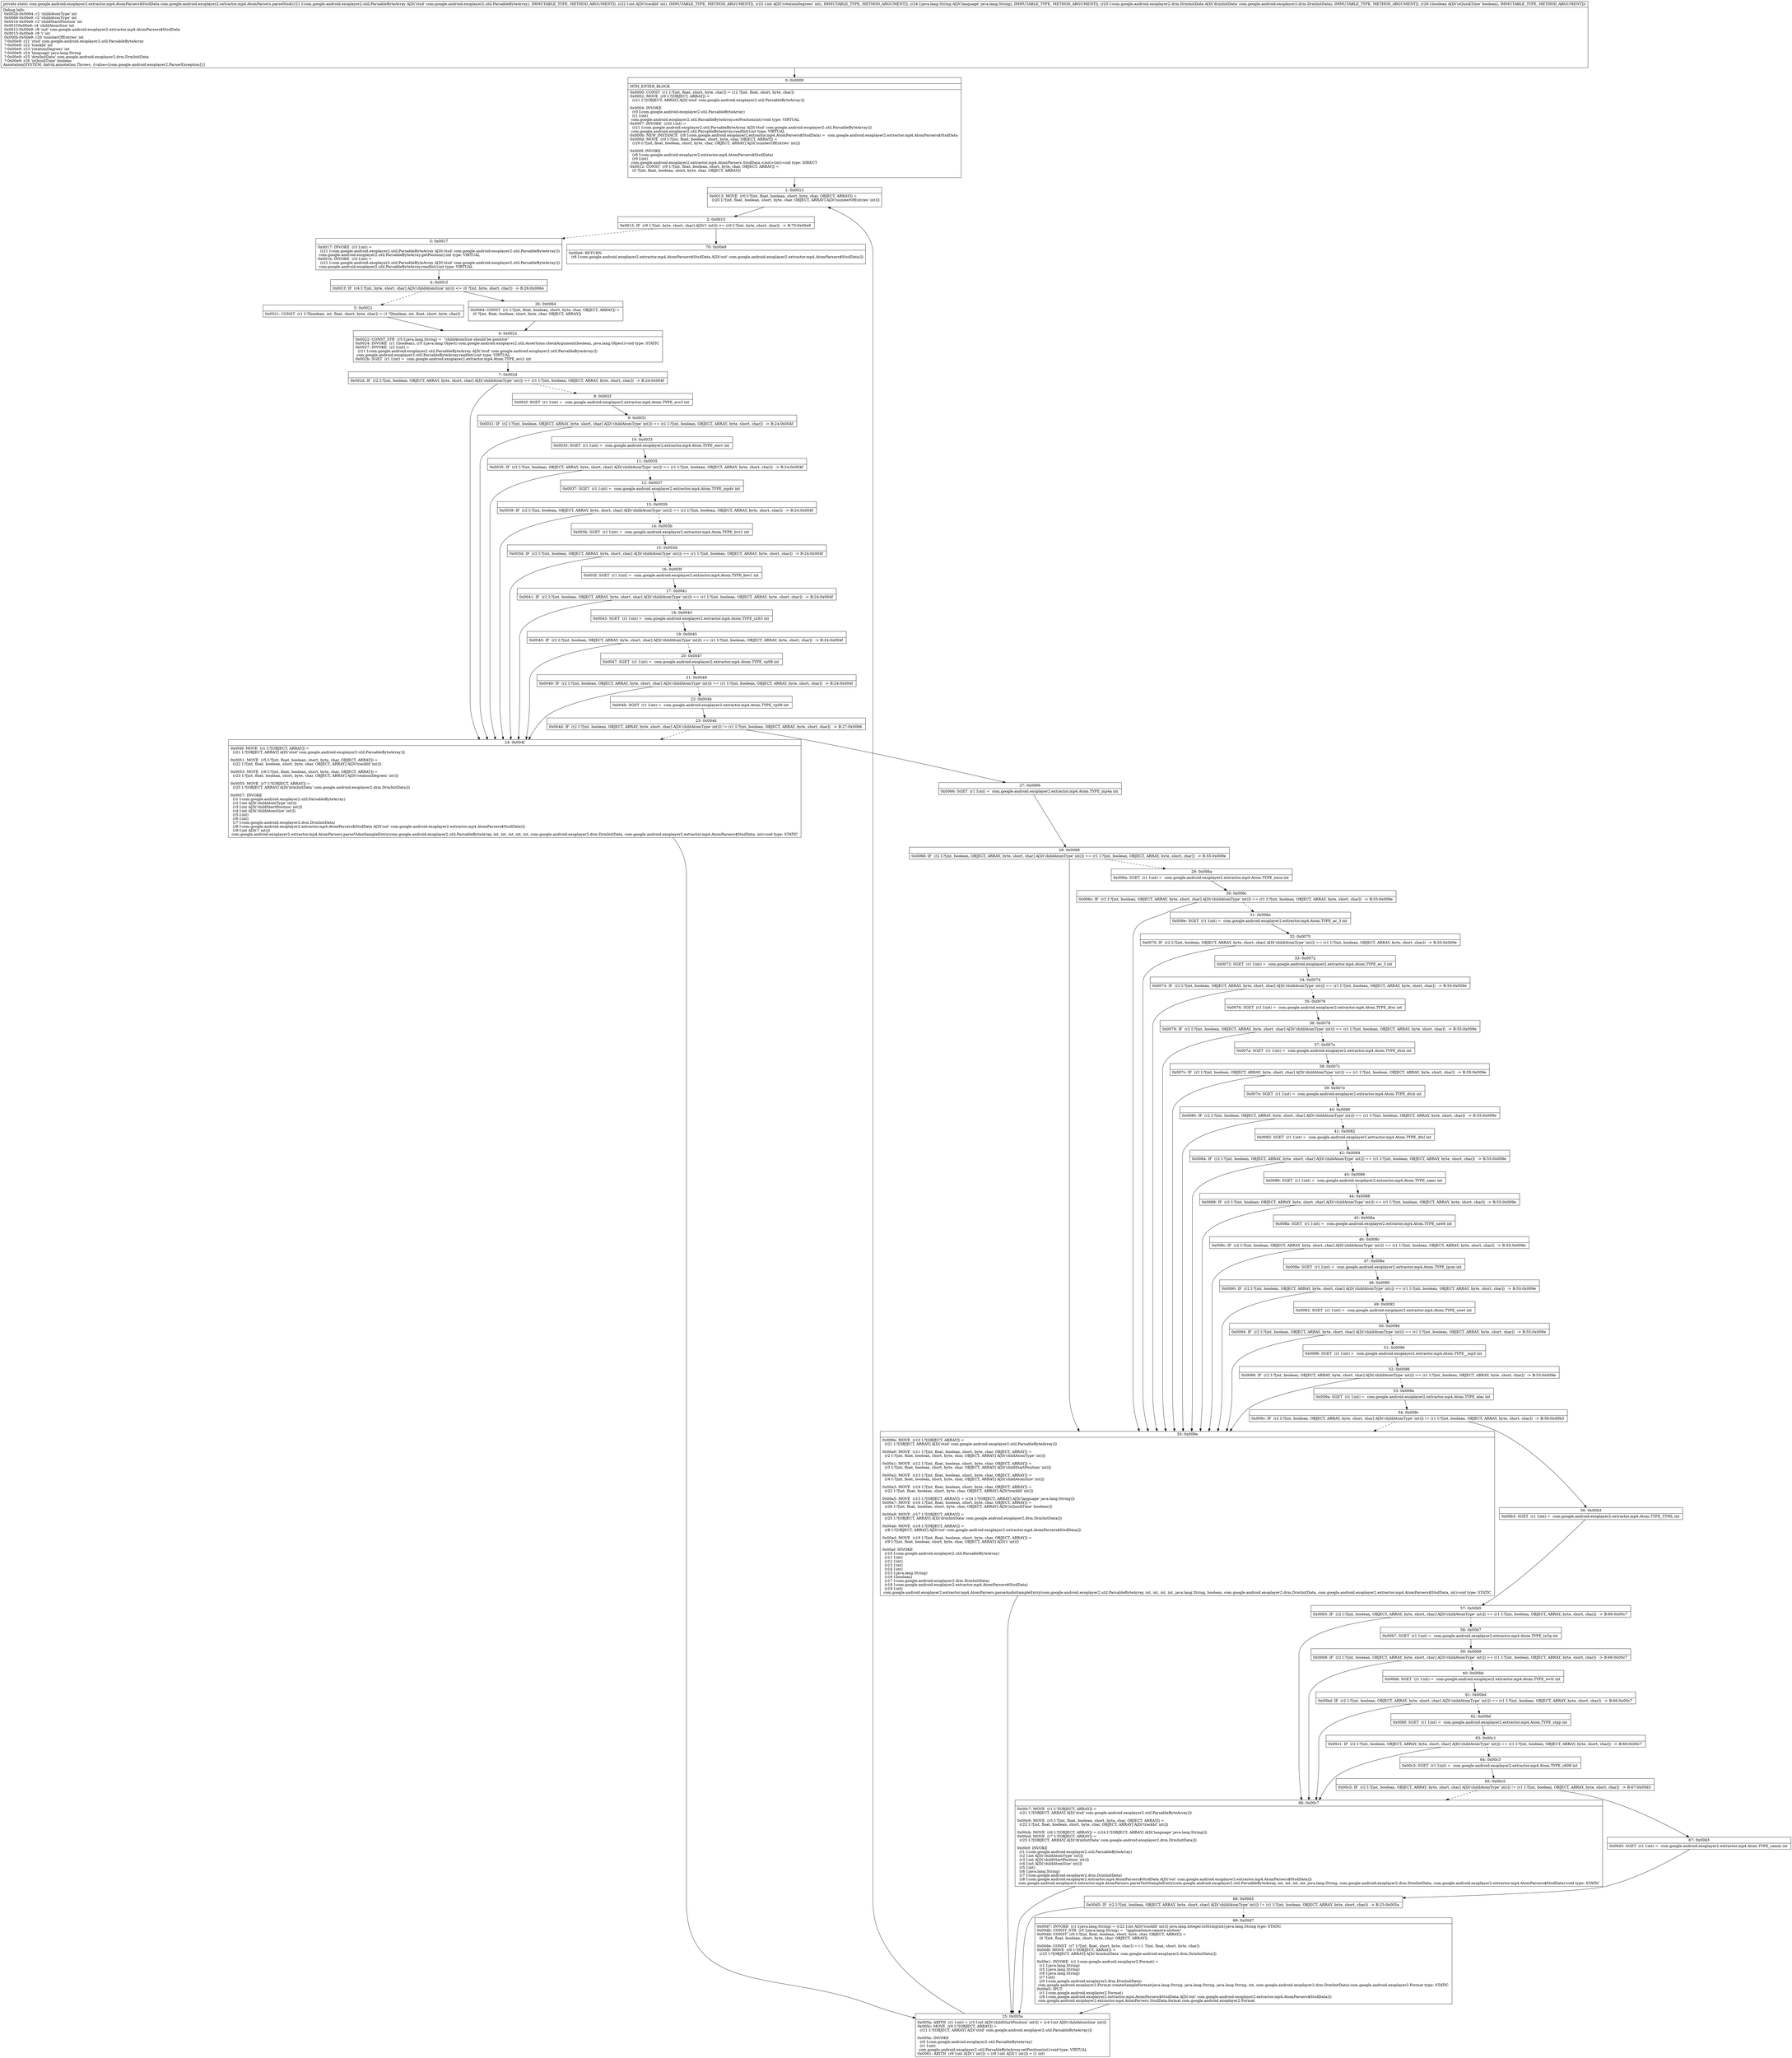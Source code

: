 digraph "CFG forcom.google.android.exoplayer2.extractor.mp4.AtomParsers.parseStsd(Lcom\/google\/android\/exoplayer2\/util\/ParsableByteArray;IILjava\/lang\/String;Lcom\/google\/android\/exoplayer2\/drm\/DrmInitData;Z)Lcom\/google\/android\/exoplayer2\/extractor\/mp4\/AtomParsers$StsdData;" {
Node_0 [shape=record,label="{0\:\ 0x0000|MTH_ENTER_BLOCK\l|0x0000: CONST  (r1 I:?[int, float, short, byte, char]) = (12 ?[int, float, short, byte, char]) \l0x0002: MOVE  (r0 I:?[OBJECT, ARRAY]) = \l  (r21 I:?[OBJECT, ARRAY] A[D('stsd' com.google.android.exoplayer2.util.ParsableByteArray)])\l \l0x0004: INVOKE  \l  (r0 I:com.google.android.exoplayer2.util.ParsableByteArray)\l  (r1 I:int)\l com.google.android.exoplayer2.util.ParsableByteArray.setPosition(int):void type: VIRTUAL \l0x0007: INVOKE  (r20 I:int) = \l  (r21 I:com.google.android.exoplayer2.util.ParsableByteArray A[D('stsd' com.google.android.exoplayer2.util.ParsableByteArray)])\l com.google.android.exoplayer2.util.ParsableByteArray.readInt():int type: VIRTUAL \l0x000b: NEW_INSTANCE  (r8 I:com.google.android.exoplayer2.extractor.mp4.AtomParsers$StsdData) =  com.google.android.exoplayer2.extractor.mp4.AtomParsers$StsdData \l0x000d: MOVE  (r0 I:?[int, float, boolean, short, byte, char, OBJECT, ARRAY]) = \l  (r20 I:?[int, float, boolean, short, byte, char, OBJECT, ARRAY] A[D('numberOfEntries' int)])\l \l0x000f: INVOKE  \l  (r8 I:com.google.android.exoplayer2.extractor.mp4.AtomParsers$StsdData)\l  (r0 I:int)\l com.google.android.exoplayer2.extractor.mp4.AtomParsers.StsdData.\<init\>(int):void type: DIRECT \l0x0012: CONST  (r9 I:?[int, float, boolean, short, byte, char, OBJECT, ARRAY]) = \l  (0 ?[int, float, boolean, short, byte, char, OBJECT, ARRAY])\l \l}"];
Node_1 [shape=record,label="{1\:\ 0x0013|0x0013: MOVE  (r0 I:?[int, float, boolean, short, byte, char, OBJECT, ARRAY]) = \l  (r20 I:?[int, float, boolean, short, byte, char, OBJECT, ARRAY] A[D('numberOfEntries' int)])\l \l}"];
Node_2 [shape=record,label="{2\:\ 0x0015|0x0015: IF  (r9 I:?[int, byte, short, char] A[D('i' int)]) \>= (r0 I:?[int, byte, short, char])  \-\> B:70:0x00e9 \l}"];
Node_3 [shape=record,label="{3\:\ 0x0017|0x0017: INVOKE  (r3 I:int) = \l  (r21 I:com.google.android.exoplayer2.util.ParsableByteArray A[D('stsd' com.google.android.exoplayer2.util.ParsableByteArray)])\l com.google.android.exoplayer2.util.ParsableByteArray.getPosition():int type: VIRTUAL \l0x001b: INVOKE  (r4 I:int) = \l  (r21 I:com.google.android.exoplayer2.util.ParsableByteArray A[D('stsd' com.google.android.exoplayer2.util.ParsableByteArray)])\l com.google.android.exoplayer2.util.ParsableByteArray.readInt():int type: VIRTUAL \l}"];
Node_4 [shape=record,label="{4\:\ 0x001f|0x001f: IF  (r4 I:?[int, byte, short, char] A[D('childAtomSize' int)]) \<= (0 ?[int, byte, short, char])  \-\> B:26:0x0064 \l}"];
Node_5 [shape=record,label="{5\:\ 0x0021|0x0021: CONST  (r1 I:?[boolean, int, float, short, byte, char]) = (1 ?[boolean, int, float, short, byte, char]) \l}"];
Node_6 [shape=record,label="{6\:\ 0x0022|0x0022: CONST_STR  (r5 I:java.lang.String) =  \"childAtomSize should be positive\" \l0x0024: INVOKE  (r1 I:boolean), (r5 I:java.lang.Object) com.google.android.exoplayer2.util.Assertions.checkArgument(boolean, java.lang.Object):void type: STATIC \l0x0027: INVOKE  (r2 I:int) = \l  (r21 I:com.google.android.exoplayer2.util.ParsableByteArray A[D('stsd' com.google.android.exoplayer2.util.ParsableByteArray)])\l com.google.android.exoplayer2.util.ParsableByteArray.readInt():int type: VIRTUAL \l0x002b: SGET  (r1 I:int) =  com.google.android.exoplayer2.extractor.mp4.Atom.TYPE_avc1 int \l}"];
Node_7 [shape=record,label="{7\:\ 0x002d|0x002d: IF  (r2 I:?[int, boolean, OBJECT, ARRAY, byte, short, char] A[D('childAtomType' int)]) == (r1 I:?[int, boolean, OBJECT, ARRAY, byte, short, char])  \-\> B:24:0x004f \l}"];
Node_8 [shape=record,label="{8\:\ 0x002f|0x002f: SGET  (r1 I:int) =  com.google.android.exoplayer2.extractor.mp4.Atom.TYPE_avc3 int \l}"];
Node_9 [shape=record,label="{9\:\ 0x0031|0x0031: IF  (r2 I:?[int, boolean, OBJECT, ARRAY, byte, short, char] A[D('childAtomType' int)]) == (r1 I:?[int, boolean, OBJECT, ARRAY, byte, short, char])  \-\> B:24:0x004f \l}"];
Node_10 [shape=record,label="{10\:\ 0x0033|0x0033: SGET  (r1 I:int) =  com.google.android.exoplayer2.extractor.mp4.Atom.TYPE_encv int \l}"];
Node_11 [shape=record,label="{11\:\ 0x0035|0x0035: IF  (r2 I:?[int, boolean, OBJECT, ARRAY, byte, short, char] A[D('childAtomType' int)]) == (r1 I:?[int, boolean, OBJECT, ARRAY, byte, short, char])  \-\> B:24:0x004f \l}"];
Node_12 [shape=record,label="{12\:\ 0x0037|0x0037: SGET  (r1 I:int) =  com.google.android.exoplayer2.extractor.mp4.Atom.TYPE_mp4v int \l}"];
Node_13 [shape=record,label="{13\:\ 0x0039|0x0039: IF  (r2 I:?[int, boolean, OBJECT, ARRAY, byte, short, char] A[D('childAtomType' int)]) == (r1 I:?[int, boolean, OBJECT, ARRAY, byte, short, char])  \-\> B:24:0x004f \l}"];
Node_14 [shape=record,label="{14\:\ 0x003b|0x003b: SGET  (r1 I:int) =  com.google.android.exoplayer2.extractor.mp4.Atom.TYPE_hvc1 int \l}"];
Node_15 [shape=record,label="{15\:\ 0x003d|0x003d: IF  (r2 I:?[int, boolean, OBJECT, ARRAY, byte, short, char] A[D('childAtomType' int)]) == (r1 I:?[int, boolean, OBJECT, ARRAY, byte, short, char])  \-\> B:24:0x004f \l}"];
Node_16 [shape=record,label="{16\:\ 0x003f|0x003f: SGET  (r1 I:int) =  com.google.android.exoplayer2.extractor.mp4.Atom.TYPE_hev1 int \l}"];
Node_17 [shape=record,label="{17\:\ 0x0041|0x0041: IF  (r2 I:?[int, boolean, OBJECT, ARRAY, byte, short, char] A[D('childAtomType' int)]) == (r1 I:?[int, boolean, OBJECT, ARRAY, byte, short, char])  \-\> B:24:0x004f \l}"];
Node_18 [shape=record,label="{18\:\ 0x0043|0x0043: SGET  (r1 I:int) =  com.google.android.exoplayer2.extractor.mp4.Atom.TYPE_s263 int \l}"];
Node_19 [shape=record,label="{19\:\ 0x0045|0x0045: IF  (r2 I:?[int, boolean, OBJECT, ARRAY, byte, short, char] A[D('childAtomType' int)]) == (r1 I:?[int, boolean, OBJECT, ARRAY, byte, short, char])  \-\> B:24:0x004f \l}"];
Node_20 [shape=record,label="{20\:\ 0x0047|0x0047: SGET  (r1 I:int) =  com.google.android.exoplayer2.extractor.mp4.Atom.TYPE_vp08 int \l}"];
Node_21 [shape=record,label="{21\:\ 0x0049|0x0049: IF  (r2 I:?[int, boolean, OBJECT, ARRAY, byte, short, char] A[D('childAtomType' int)]) == (r1 I:?[int, boolean, OBJECT, ARRAY, byte, short, char])  \-\> B:24:0x004f \l}"];
Node_22 [shape=record,label="{22\:\ 0x004b|0x004b: SGET  (r1 I:int) =  com.google.android.exoplayer2.extractor.mp4.Atom.TYPE_vp09 int \l}"];
Node_23 [shape=record,label="{23\:\ 0x004d|0x004d: IF  (r2 I:?[int, boolean, OBJECT, ARRAY, byte, short, char] A[D('childAtomType' int)]) != (r1 I:?[int, boolean, OBJECT, ARRAY, byte, short, char])  \-\> B:27:0x0066 \l}"];
Node_24 [shape=record,label="{24\:\ 0x004f|0x004f: MOVE  (r1 I:?[OBJECT, ARRAY]) = \l  (r21 I:?[OBJECT, ARRAY] A[D('stsd' com.google.android.exoplayer2.util.ParsableByteArray)])\l \l0x0051: MOVE  (r5 I:?[int, float, boolean, short, byte, char, OBJECT, ARRAY]) = \l  (r22 I:?[int, float, boolean, short, byte, char, OBJECT, ARRAY] A[D('trackId' int)])\l \l0x0053: MOVE  (r6 I:?[int, float, boolean, short, byte, char, OBJECT, ARRAY]) = \l  (r23 I:?[int, float, boolean, short, byte, char, OBJECT, ARRAY] A[D('rotationDegrees' int)])\l \l0x0055: MOVE  (r7 I:?[OBJECT, ARRAY]) = \l  (r25 I:?[OBJECT, ARRAY] A[D('drmInitData' com.google.android.exoplayer2.drm.DrmInitData)])\l \l0x0057: INVOKE  \l  (r1 I:com.google.android.exoplayer2.util.ParsableByteArray)\l  (r2 I:int A[D('childAtomType' int)])\l  (r3 I:int A[D('childStartPosition' int)])\l  (r4 I:int A[D('childAtomSize' int)])\l  (r5 I:int)\l  (r6 I:int)\l  (r7 I:com.google.android.exoplayer2.drm.DrmInitData)\l  (r8 I:com.google.android.exoplayer2.extractor.mp4.AtomParsers$StsdData A[D('out' com.google.android.exoplayer2.extractor.mp4.AtomParsers$StsdData)])\l  (r9 I:int A[D('i' int)])\l com.google.android.exoplayer2.extractor.mp4.AtomParsers.parseVideoSampleEntry(com.google.android.exoplayer2.util.ParsableByteArray, int, int, int, int, int, com.google.android.exoplayer2.drm.DrmInitData, com.google.android.exoplayer2.extractor.mp4.AtomParsers$StsdData, int):void type: STATIC \l}"];
Node_25 [shape=record,label="{25\:\ 0x005a|0x005a: ARITH  (r1 I:int) = (r3 I:int A[D('childStartPosition' int)]) + (r4 I:int A[D('childAtomSize' int)]) \l0x005c: MOVE  (r0 I:?[OBJECT, ARRAY]) = \l  (r21 I:?[OBJECT, ARRAY] A[D('stsd' com.google.android.exoplayer2.util.ParsableByteArray)])\l \l0x005e: INVOKE  \l  (r0 I:com.google.android.exoplayer2.util.ParsableByteArray)\l  (r1 I:int)\l com.google.android.exoplayer2.util.ParsableByteArray.setPosition(int):void type: VIRTUAL \l0x0061: ARITH  (r9 I:int A[D('i' int)]) = (r9 I:int A[D('i' int)]) + (1 int) \l}"];
Node_26 [shape=record,label="{26\:\ 0x0064|0x0064: CONST  (r1 I:?[int, float, boolean, short, byte, char, OBJECT, ARRAY]) = \l  (0 ?[int, float, boolean, short, byte, char, OBJECT, ARRAY])\l \l}"];
Node_27 [shape=record,label="{27\:\ 0x0066|0x0066: SGET  (r1 I:int) =  com.google.android.exoplayer2.extractor.mp4.Atom.TYPE_mp4a int \l}"];
Node_28 [shape=record,label="{28\:\ 0x0068|0x0068: IF  (r2 I:?[int, boolean, OBJECT, ARRAY, byte, short, char] A[D('childAtomType' int)]) == (r1 I:?[int, boolean, OBJECT, ARRAY, byte, short, char])  \-\> B:55:0x009e \l}"];
Node_29 [shape=record,label="{29\:\ 0x006a|0x006a: SGET  (r1 I:int) =  com.google.android.exoplayer2.extractor.mp4.Atom.TYPE_enca int \l}"];
Node_30 [shape=record,label="{30\:\ 0x006c|0x006c: IF  (r2 I:?[int, boolean, OBJECT, ARRAY, byte, short, char] A[D('childAtomType' int)]) == (r1 I:?[int, boolean, OBJECT, ARRAY, byte, short, char])  \-\> B:55:0x009e \l}"];
Node_31 [shape=record,label="{31\:\ 0x006e|0x006e: SGET  (r1 I:int) =  com.google.android.exoplayer2.extractor.mp4.Atom.TYPE_ac_3 int \l}"];
Node_32 [shape=record,label="{32\:\ 0x0070|0x0070: IF  (r2 I:?[int, boolean, OBJECT, ARRAY, byte, short, char] A[D('childAtomType' int)]) == (r1 I:?[int, boolean, OBJECT, ARRAY, byte, short, char])  \-\> B:55:0x009e \l}"];
Node_33 [shape=record,label="{33\:\ 0x0072|0x0072: SGET  (r1 I:int) =  com.google.android.exoplayer2.extractor.mp4.Atom.TYPE_ec_3 int \l}"];
Node_34 [shape=record,label="{34\:\ 0x0074|0x0074: IF  (r2 I:?[int, boolean, OBJECT, ARRAY, byte, short, char] A[D('childAtomType' int)]) == (r1 I:?[int, boolean, OBJECT, ARRAY, byte, short, char])  \-\> B:55:0x009e \l}"];
Node_35 [shape=record,label="{35\:\ 0x0076|0x0076: SGET  (r1 I:int) =  com.google.android.exoplayer2.extractor.mp4.Atom.TYPE_dtsc int \l}"];
Node_36 [shape=record,label="{36\:\ 0x0078|0x0078: IF  (r2 I:?[int, boolean, OBJECT, ARRAY, byte, short, char] A[D('childAtomType' int)]) == (r1 I:?[int, boolean, OBJECT, ARRAY, byte, short, char])  \-\> B:55:0x009e \l}"];
Node_37 [shape=record,label="{37\:\ 0x007a|0x007a: SGET  (r1 I:int) =  com.google.android.exoplayer2.extractor.mp4.Atom.TYPE_dtse int \l}"];
Node_38 [shape=record,label="{38\:\ 0x007c|0x007c: IF  (r2 I:?[int, boolean, OBJECT, ARRAY, byte, short, char] A[D('childAtomType' int)]) == (r1 I:?[int, boolean, OBJECT, ARRAY, byte, short, char])  \-\> B:55:0x009e \l}"];
Node_39 [shape=record,label="{39\:\ 0x007e|0x007e: SGET  (r1 I:int) =  com.google.android.exoplayer2.extractor.mp4.Atom.TYPE_dtsh int \l}"];
Node_40 [shape=record,label="{40\:\ 0x0080|0x0080: IF  (r2 I:?[int, boolean, OBJECT, ARRAY, byte, short, char] A[D('childAtomType' int)]) == (r1 I:?[int, boolean, OBJECT, ARRAY, byte, short, char])  \-\> B:55:0x009e \l}"];
Node_41 [shape=record,label="{41\:\ 0x0082|0x0082: SGET  (r1 I:int) =  com.google.android.exoplayer2.extractor.mp4.Atom.TYPE_dtsl int \l}"];
Node_42 [shape=record,label="{42\:\ 0x0084|0x0084: IF  (r2 I:?[int, boolean, OBJECT, ARRAY, byte, short, char] A[D('childAtomType' int)]) == (r1 I:?[int, boolean, OBJECT, ARRAY, byte, short, char])  \-\> B:55:0x009e \l}"];
Node_43 [shape=record,label="{43\:\ 0x0086|0x0086: SGET  (r1 I:int) =  com.google.android.exoplayer2.extractor.mp4.Atom.TYPE_samr int \l}"];
Node_44 [shape=record,label="{44\:\ 0x0088|0x0088: IF  (r2 I:?[int, boolean, OBJECT, ARRAY, byte, short, char] A[D('childAtomType' int)]) == (r1 I:?[int, boolean, OBJECT, ARRAY, byte, short, char])  \-\> B:55:0x009e \l}"];
Node_45 [shape=record,label="{45\:\ 0x008a|0x008a: SGET  (r1 I:int) =  com.google.android.exoplayer2.extractor.mp4.Atom.TYPE_sawb int \l}"];
Node_46 [shape=record,label="{46\:\ 0x008c|0x008c: IF  (r2 I:?[int, boolean, OBJECT, ARRAY, byte, short, char] A[D('childAtomType' int)]) == (r1 I:?[int, boolean, OBJECT, ARRAY, byte, short, char])  \-\> B:55:0x009e \l}"];
Node_47 [shape=record,label="{47\:\ 0x008e|0x008e: SGET  (r1 I:int) =  com.google.android.exoplayer2.extractor.mp4.Atom.TYPE_lpcm int \l}"];
Node_48 [shape=record,label="{48\:\ 0x0090|0x0090: IF  (r2 I:?[int, boolean, OBJECT, ARRAY, byte, short, char] A[D('childAtomType' int)]) == (r1 I:?[int, boolean, OBJECT, ARRAY, byte, short, char])  \-\> B:55:0x009e \l}"];
Node_49 [shape=record,label="{49\:\ 0x0092|0x0092: SGET  (r1 I:int) =  com.google.android.exoplayer2.extractor.mp4.Atom.TYPE_sowt int \l}"];
Node_50 [shape=record,label="{50\:\ 0x0094|0x0094: IF  (r2 I:?[int, boolean, OBJECT, ARRAY, byte, short, char] A[D('childAtomType' int)]) == (r1 I:?[int, boolean, OBJECT, ARRAY, byte, short, char])  \-\> B:55:0x009e \l}"];
Node_51 [shape=record,label="{51\:\ 0x0096|0x0096: SGET  (r1 I:int) =  com.google.android.exoplayer2.extractor.mp4.Atom.TYPE__mp3 int \l}"];
Node_52 [shape=record,label="{52\:\ 0x0098|0x0098: IF  (r2 I:?[int, boolean, OBJECT, ARRAY, byte, short, char] A[D('childAtomType' int)]) == (r1 I:?[int, boolean, OBJECT, ARRAY, byte, short, char])  \-\> B:55:0x009e \l}"];
Node_53 [shape=record,label="{53\:\ 0x009a|0x009a: SGET  (r1 I:int) =  com.google.android.exoplayer2.extractor.mp4.Atom.TYPE_alac int \l}"];
Node_54 [shape=record,label="{54\:\ 0x009c|0x009c: IF  (r2 I:?[int, boolean, OBJECT, ARRAY, byte, short, char] A[D('childAtomType' int)]) != (r1 I:?[int, boolean, OBJECT, ARRAY, byte, short, char])  \-\> B:56:0x00b3 \l}"];
Node_55 [shape=record,label="{55\:\ 0x009e|0x009e: MOVE  (r10 I:?[OBJECT, ARRAY]) = \l  (r21 I:?[OBJECT, ARRAY] A[D('stsd' com.google.android.exoplayer2.util.ParsableByteArray)])\l \l0x00a0: MOVE  (r11 I:?[int, float, boolean, short, byte, char, OBJECT, ARRAY]) = \l  (r2 I:?[int, float, boolean, short, byte, char, OBJECT, ARRAY] A[D('childAtomType' int)])\l \l0x00a1: MOVE  (r12 I:?[int, float, boolean, short, byte, char, OBJECT, ARRAY]) = \l  (r3 I:?[int, float, boolean, short, byte, char, OBJECT, ARRAY] A[D('childStartPosition' int)])\l \l0x00a2: MOVE  (r13 I:?[int, float, boolean, short, byte, char, OBJECT, ARRAY]) = \l  (r4 I:?[int, float, boolean, short, byte, char, OBJECT, ARRAY] A[D('childAtomSize' int)])\l \l0x00a3: MOVE  (r14 I:?[int, float, boolean, short, byte, char, OBJECT, ARRAY]) = \l  (r22 I:?[int, float, boolean, short, byte, char, OBJECT, ARRAY] A[D('trackId' int)])\l \l0x00a5: MOVE  (r15 I:?[OBJECT, ARRAY]) = (r24 I:?[OBJECT, ARRAY] A[D('language' java.lang.String)]) \l0x00a7: MOVE  (r16 I:?[int, float, boolean, short, byte, char, OBJECT, ARRAY]) = \l  (r26 I:?[int, float, boolean, short, byte, char, OBJECT, ARRAY] A[D('isQuickTime' boolean)])\l \l0x00a9: MOVE  (r17 I:?[OBJECT, ARRAY]) = \l  (r25 I:?[OBJECT, ARRAY] A[D('drmInitData' com.google.android.exoplayer2.drm.DrmInitData)])\l \l0x00ab: MOVE  (r18 I:?[OBJECT, ARRAY]) = \l  (r8 I:?[OBJECT, ARRAY] A[D('out' com.google.android.exoplayer2.extractor.mp4.AtomParsers$StsdData)])\l \l0x00ad: MOVE  (r19 I:?[int, float, boolean, short, byte, char, OBJECT, ARRAY]) = \l  (r9 I:?[int, float, boolean, short, byte, char, OBJECT, ARRAY] A[D('i' int)])\l \l0x00af: INVOKE  \l  (r10 I:com.google.android.exoplayer2.util.ParsableByteArray)\l  (r11 I:int)\l  (r12 I:int)\l  (r13 I:int)\l  (r14 I:int)\l  (r15 I:java.lang.String)\l  (r16 I:boolean)\l  (r17 I:com.google.android.exoplayer2.drm.DrmInitData)\l  (r18 I:com.google.android.exoplayer2.extractor.mp4.AtomParsers$StsdData)\l  (r19 I:int)\l com.google.android.exoplayer2.extractor.mp4.AtomParsers.parseAudioSampleEntry(com.google.android.exoplayer2.util.ParsableByteArray, int, int, int, int, java.lang.String, boolean, com.google.android.exoplayer2.drm.DrmInitData, com.google.android.exoplayer2.extractor.mp4.AtomParsers$StsdData, int):void type: STATIC \l}"];
Node_56 [shape=record,label="{56\:\ 0x00b3|0x00b3: SGET  (r1 I:int) =  com.google.android.exoplayer2.extractor.mp4.Atom.TYPE_TTML int \l}"];
Node_57 [shape=record,label="{57\:\ 0x00b5|0x00b5: IF  (r2 I:?[int, boolean, OBJECT, ARRAY, byte, short, char] A[D('childAtomType' int)]) == (r1 I:?[int, boolean, OBJECT, ARRAY, byte, short, char])  \-\> B:66:0x00c7 \l}"];
Node_58 [shape=record,label="{58\:\ 0x00b7|0x00b7: SGET  (r1 I:int) =  com.google.android.exoplayer2.extractor.mp4.Atom.TYPE_tx3g int \l}"];
Node_59 [shape=record,label="{59\:\ 0x00b9|0x00b9: IF  (r2 I:?[int, boolean, OBJECT, ARRAY, byte, short, char] A[D('childAtomType' int)]) == (r1 I:?[int, boolean, OBJECT, ARRAY, byte, short, char])  \-\> B:66:0x00c7 \l}"];
Node_60 [shape=record,label="{60\:\ 0x00bb|0x00bb: SGET  (r1 I:int) =  com.google.android.exoplayer2.extractor.mp4.Atom.TYPE_wvtt int \l}"];
Node_61 [shape=record,label="{61\:\ 0x00bd|0x00bd: IF  (r2 I:?[int, boolean, OBJECT, ARRAY, byte, short, char] A[D('childAtomType' int)]) == (r1 I:?[int, boolean, OBJECT, ARRAY, byte, short, char])  \-\> B:66:0x00c7 \l}"];
Node_62 [shape=record,label="{62\:\ 0x00bf|0x00bf: SGET  (r1 I:int) =  com.google.android.exoplayer2.extractor.mp4.Atom.TYPE_stpp int \l}"];
Node_63 [shape=record,label="{63\:\ 0x00c1|0x00c1: IF  (r2 I:?[int, boolean, OBJECT, ARRAY, byte, short, char] A[D('childAtomType' int)]) == (r1 I:?[int, boolean, OBJECT, ARRAY, byte, short, char])  \-\> B:66:0x00c7 \l}"];
Node_64 [shape=record,label="{64\:\ 0x00c3|0x00c3: SGET  (r1 I:int) =  com.google.android.exoplayer2.extractor.mp4.Atom.TYPE_c608 int \l}"];
Node_65 [shape=record,label="{65\:\ 0x00c5|0x00c5: IF  (r2 I:?[int, boolean, OBJECT, ARRAY, byte, short, char] A[D('childAtomType' int)]) != (r1 I:?[int, boolean, OBJECT, ARRAY, byte, short, char])  \-\> B:67:0x00d3 \l}"];
Node_66 [shape=record,label="{66\:\ 0x00c7|0x00c7: MOVE  (r1 I:?[OBJECT, ARRAY]) = \l  (r21 I:?[OBJECT, ARRAY] A[D('stsd' com.google.android.exoplayer2.util.ParsableByteArray)])\l \l0x00c9: MOVE  (r5 I:?[int, float, boolean, short, byte, char, OBJECT, ARRAY]) = \l  (r22 I:?[int, float, boolean, short, byte, char, OBJECT, ARRAY] A[D('trackId' int)])\l \l0x00cb: MOVE  (r6 I:?[OBJECT, ARRAY]) = (r24 I:?[OBJECT, ARRAY] A[D('language' java.lang.String)]) \l0x00cd: MOVE  (r7 I:?[OBJECT, ARRAY]) = \l  (r25 I:?[OBJECT, ARRAY] A[D('drmInitData' com.google.android.exoplayer2.drm.DrmInitData)])\l \l0x00cf: INVOKE  \l  (r1 I:com.google.android.exoplayer2.util.ParsableByteArray)\l  (r2 I:int A[D('childAtomType' int)])\l  (r3 I:int A[D('childStartPosition' int)])\l  (r4 I:int A[D('childAtomSize' int)])\l  (r5 I:int)\l  (r6 I:java.lang.String)\l  (r7 I:com.google.android.exoplayer2.drm.DrmInitData)\l  (r8 I:com.google.android.exoplayer2.extractor.mp4.AtomParsers$StsdData A[D('out' com.google.android.exoplayer2.extractor.mp4.AtomParsers$StsdData)])\l com.google.android.exoplayer2.extractor.mp4.AtomParsers.parseTextSampleEntry(com.google.android.exoplayer2.util.ParsableByteArray, int, int, int, int, java.lang.String, com.google.android.exoplayer2.drm.DrmInitData, com.google.android.exoplayer2.extractor.mp4.AtomParsers$StsdData):void type: STATIC \l}"];
Node_67 [shape=record,label="{67\:\ 0x00d3|0x00d3: SGET  (r1 I:int) =  com.google.android.exoplayer2.extractor.mp4.Atom.TYPE_camm int \l}"];
Node_68 [shape=record,label="{68\:\ 0x00d5|0x00d5: IF  (r2 I:?[int, boolean, OBJECT, ARRAY, byte, short, char] A[D('childAtomType' int)]) != (r1 I:?[int, boolean, OBJECT, ARRAY, byte, short, char])  \-\> B:25:0x005a \l}"];
Node_69 [shape=record,label="{69\:\ 0x00d7|0x00d7: INVOKE  (r1 I:java.lang.String) = (r22 I:int A[D('trackId' int)]) java.lang.Integer.toString(int):java.lang.String type: STATIC \l0x00db: CONST_STR  (r5 I:java.lang.String) =  \"application\/x\-camera\-motion\" \l0x00dd: CONST  (r6 I:?[int, float, boolean, short, byte, char, OBJECT, ARRAY]) = \l  (0 ?[int, float, boolean, short, byte, char, OBJECT, ARRAY])\l \l0x00de: CONST  (r7 I:?[int, float, short, byte, char]) = (\-1 ?[int, float, short, byte, char]) \l0x00df: MOVE  (r0 I:?[OBJECT, ARRAY]) = \l  (r25 I:?[OBJECT, ARRAY] A[D('drmInitData' com.google.android.exoplayer2.drm.DrmInitData)])\l \l0x00e1: INVOKE  (r1 I:com.google.android.exoplayer2.Format) = \l  (r1 I:java.lang.String)\l  (r5 I:java.lang.String)\l  (r6 I:java.lang.String)\l  (r7 I:int)\l  (r0 I:com.google.android.exoplayer2.drm.DrmInitData)\l com.google.android.exoplayer2.Format.createSampleFormat(java.lang.String, java.lang.String, java.lang.String, int, com.google.android.exoplayer2.drm.DrmInitData):com.google.android.exoplayer2.Format type: STATIC \l0x00e5: IPUT  \l  (r1 I:com.google.android.exoplayer2.Format)\l  (r8 I:com.google.android.exoplayer2.extractor.mp4.AtomParsers$StsdData A[D('out' com.google.android.exoplayer2.extractor.mp4.AtomParsers$StsdData)])\l com.google.android.exoplayer2.extractor.mp4.AtomParsers.StsdData.format com.google.android.exoplayer2.Format \l}"];
Node_70 [shape=record,label="{70\:\ 0x00e9|0x00e9: RETURN  \l  (r8 I:com.google.android.exoplayer2.extractor.mp4.AtomParsers$StsdData A[D('out' com.google.android.exoplayer2.extractor.mp4.AtomParsers$StsdData)])\l \l}"];
MethodNode[shape=record,label="{private static com.google.android.exoplayer2.extractor.mp4.AtomParsers$StsdData com.google.android.exoplayer2.extractor.mp4.AtomParsers.parseStsd((r21 I:com.google.android.exoplayer2.util.ParsableByteArray A[D('stsd' com.google.android.exoplayer2.util.ParsableByteArray), IMMUTABLE_TYPE, METHOD_ARGUMENT]), (r22 I:int A[D('trackId' int), IMMUTABLE_TYPE, METHOD_ARGUMENT]), (r23 I:int A[D('rotationDegrees' int), IMMUTABLE_TYPE, METHOD_ARGUMENT]), (r24 I:java.lang.String A[D('language' java.lang.String), IMMUTABLE_TYPE, METHOD_ARGUMENT]), (r25 I:com.google.android.exoplayer2.drm.DrmInitData A[D('drmInitData' com.google.android.exoplayer2.drm.DrmInitData), IMMUTABLE_TYPE, METHOD_ARGUMENT]), (r26 I:boolean A[D('isQuickTime' boolean), IMMUTABLE_TYPE, METHOD_ARGUMENT]))  | Debug Info:\l  0x002b\-0x0064: r2 'childAtomType' int\l  0x0066\-0x00e9: r2 'childAtomType' int\l  0x001b\-0x00e9: r3 'childStartPosition' int\l  0x001f\-0x00e9: r4 'childAtomSize' int\l  0x0012\-0x00e9: r8 'out' com.google.android.exoplayer2.extractor.mp4.AtomParsers$StsdData\l  0x0013\-0x00e9: r9 'i' int\l  0x000b\-0x00e9: r20 'numberOfEntries' int\l  ?\-0x00e9: r21 'stsd' com.google.android.exoplayer2.util.ParsableByteArray\l  ?\-0x00e9: r22 'trackId' int\l  ?\-0x00e9: r23 'rotationDegrees' int\l  ?\-0x00e9: r24 'language' java.lang.String\l  ?\-0x00e9: r25 'drmInitData' com.google.android.exoplayer2.drm.DrmInitData\l  ?\-0x00e9: r26 'isQuickTime' boolean\lAnnotation[SYSTEM, dalvik.annotation.Throws, \{value=[com.google.android.exoplayer2.ParserException]\}]\l}"];
MethodNode -> Node_0;
Node_0 -> Node_1;
Node_1 -> Node_2;
Node_2 -> Node_3[style=dashed];
Node_2 -> Node_70;
Node_3 -> Node_4;
Node_4 -> Node_5[style=dashed];
Node_4 -> Node_26;
Node_5 -> Node_6;
Node_6 -> Node_7;
Node_7 -> Node_8[style=dashed];
Node_7 -> Node_24;
Node_8 -> Node_9;
Node_9 -> Node_10[style=dashed];
Node_9 -> Node_24;
Node_10 -> Node_11;
Node_11 -> Node_12[style=dashed];
Node_11 -> Node_24;
Node_12 -> Node_13;
Node_13 -> Node_14[style=dashed];
Node_13 -> Node_24;
Node_14 -> Node_15;
Node_15 -> Node_16[style=dashed];
Node_15 -> Node_24;
Node_16 -> Node_17;
Node_17 -> Node_18[style=dashed];
Node_17 -> Node_24;
Node_18 -> Node_19;
Node_19 -> Node_20[style=dashed];
Node_19 -> Node_24;
Node_20 -> Node_21;
Node_21 -> Node_22[style=dashed];
Node_21 -> Node_24;
Node_22 -> Node_23;
Node_23 -> Node_24[style=dashed];
Node_23 -> Node_27;
Node_24 -> Node_25;
Node_25 -> Node_1;
Node_26 -> Node_6;
Node_27 -> Node_28;
Node_28 -> Node_29[style=dashed];
Node_28 -> Node_55;
Node_29 -> Node_30;
Node_30 -> Node_31[style=dashed];
Node_30 -> Node_55;
Node_31 -> Node_32;
Node_32 -> Node_33[style=dashed];
Node_32 -> Node_55;
Node_33 -> Node_34;
Node_34 -> Node_35[style=dashed];
Node_34 -> Node_55;
Node_35 -> Node_36;
Node_36 -> Node_37[style=dashed];
Node_36 -> Node_55;
Node_37 -> Node_38;
Node_38 -> Node_39[style=dashed];
Node_38 -> Node_55;
Node_39 -> Node_40;
Node_40 -> Node_41[style=dashed];
Node_40 -> Node_55;
Node_41 -> Node_42;
Node_42 -> Node_43[style=dashed];
Node_42 -> Node_55;
Node_43 -> Node_44;
Node_44 -> Node_45[style=dashed];
Node_44 -> Node_55;
Node_45 -> Node_46;
Node_46 -> Node_47[style=dashed];
Node_46 -> Node_55;
Node_47 -> Node_48;
Node_48 -> Node_49[style=dashed];
Node_48 -> Node_55;
Node_49 -> Node_50;
Node_50 -> Node_51[style=dashed];
Node_50 -> Node_55;
Node_51 -> Node_52;
Node_52 -> Node_53[style=dashed];
Node_52 -> Node_55;
Node_53 -> Node_54;
Node_54 -> Node_55[style=dashed];
Node_54 -> Node_56;
Node_55 -> Node_25;
Node_56 -> Node_57;
Node_57 -> Node_58[style=dashed];
Node_57 -> Node_66;
Node_58 -> Node_59;
Node_59 -> Node_60[style=dashed];
Node_59 -> Node_66;
Node_60 -> Node_61;
Node_61 -> Node_62[style=dashed];
Node_61 -> Node_66;
Node_62 -> Node_63;
Node_63 -> Node_64[style=dashed];
Node_63 -> Node_66;
Node_64 -> Node_65;
Node_65 -> Node_66[style=dashed];
Node_65 -> Node_67;
Node_66 -> Node_25;
Node_67 -> Node_68;
Node_68 -> Node_25;
Node_68 -> Node_69[style=dashed];
Node_69 -> Node_25;
}

